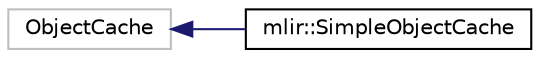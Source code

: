 digraph "Graphical Class Hierarchy"
{
  bgcolor="transparent";
  edge [fontname="Helvetica",fontsize="10",labelfontname="Helvetica",labelfontsize="10"];
  node [fontname="Helvetica",fontsize="10",shape=record];
  rankdir="LR";
  Node422 [label="ObjectCache",height=0.2,width=0.4,color="grey75"];
  Node422 -> Node0 [dir="back",color="midnightblue",fontsize="10",style="solid",fontname="Helvetica"];
  Node0 [label="mlir::SimpleObjectCache",height=0.2,width=0.4,color="black",URL="$classmlir_1_1SimpleObjectCache.html",tooltip="A simple object cache following Lang&#39;s LLJITWithObjectCache example. "];
}
